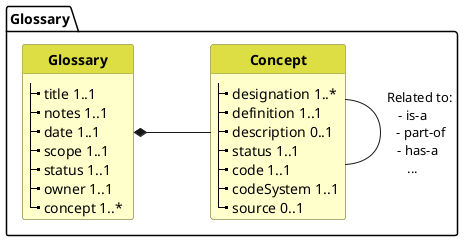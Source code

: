 @startuml

'skinparam linetype ortho
skinparam linetype polyline
hide circle
hide stereotype
hide methods


skinparam class<<BU>> {
 BorderColor #909050
 BackgroundColor BUSINESS
 HeaderBackgroundColor #dd4
}

Package "Glossary" as glossary {

class "**Glossary**" as G<<BU>> {
  |_ title 1..1
  |_ notes 1..1   
  |_ date 1..1
  |_ scope 1..1
  |_ status 1..1
  |_ owner 1..1
  |_ concept 1..*   
}
    

class "**Concept**" as C<<BU>> {
  |_ designation 1..*
  |_ definition 1..1
  |_ description 0..1
  |_ status 1..1
  |_ code 1..1 
  |_ codeSystem 1..1  
  |_ source 0..1    
}

C - C : "Related to:\n - is-a     \n - part-of\n - has-a  \n ...     "

}
G *-r- C:  "            "  
@enduml
